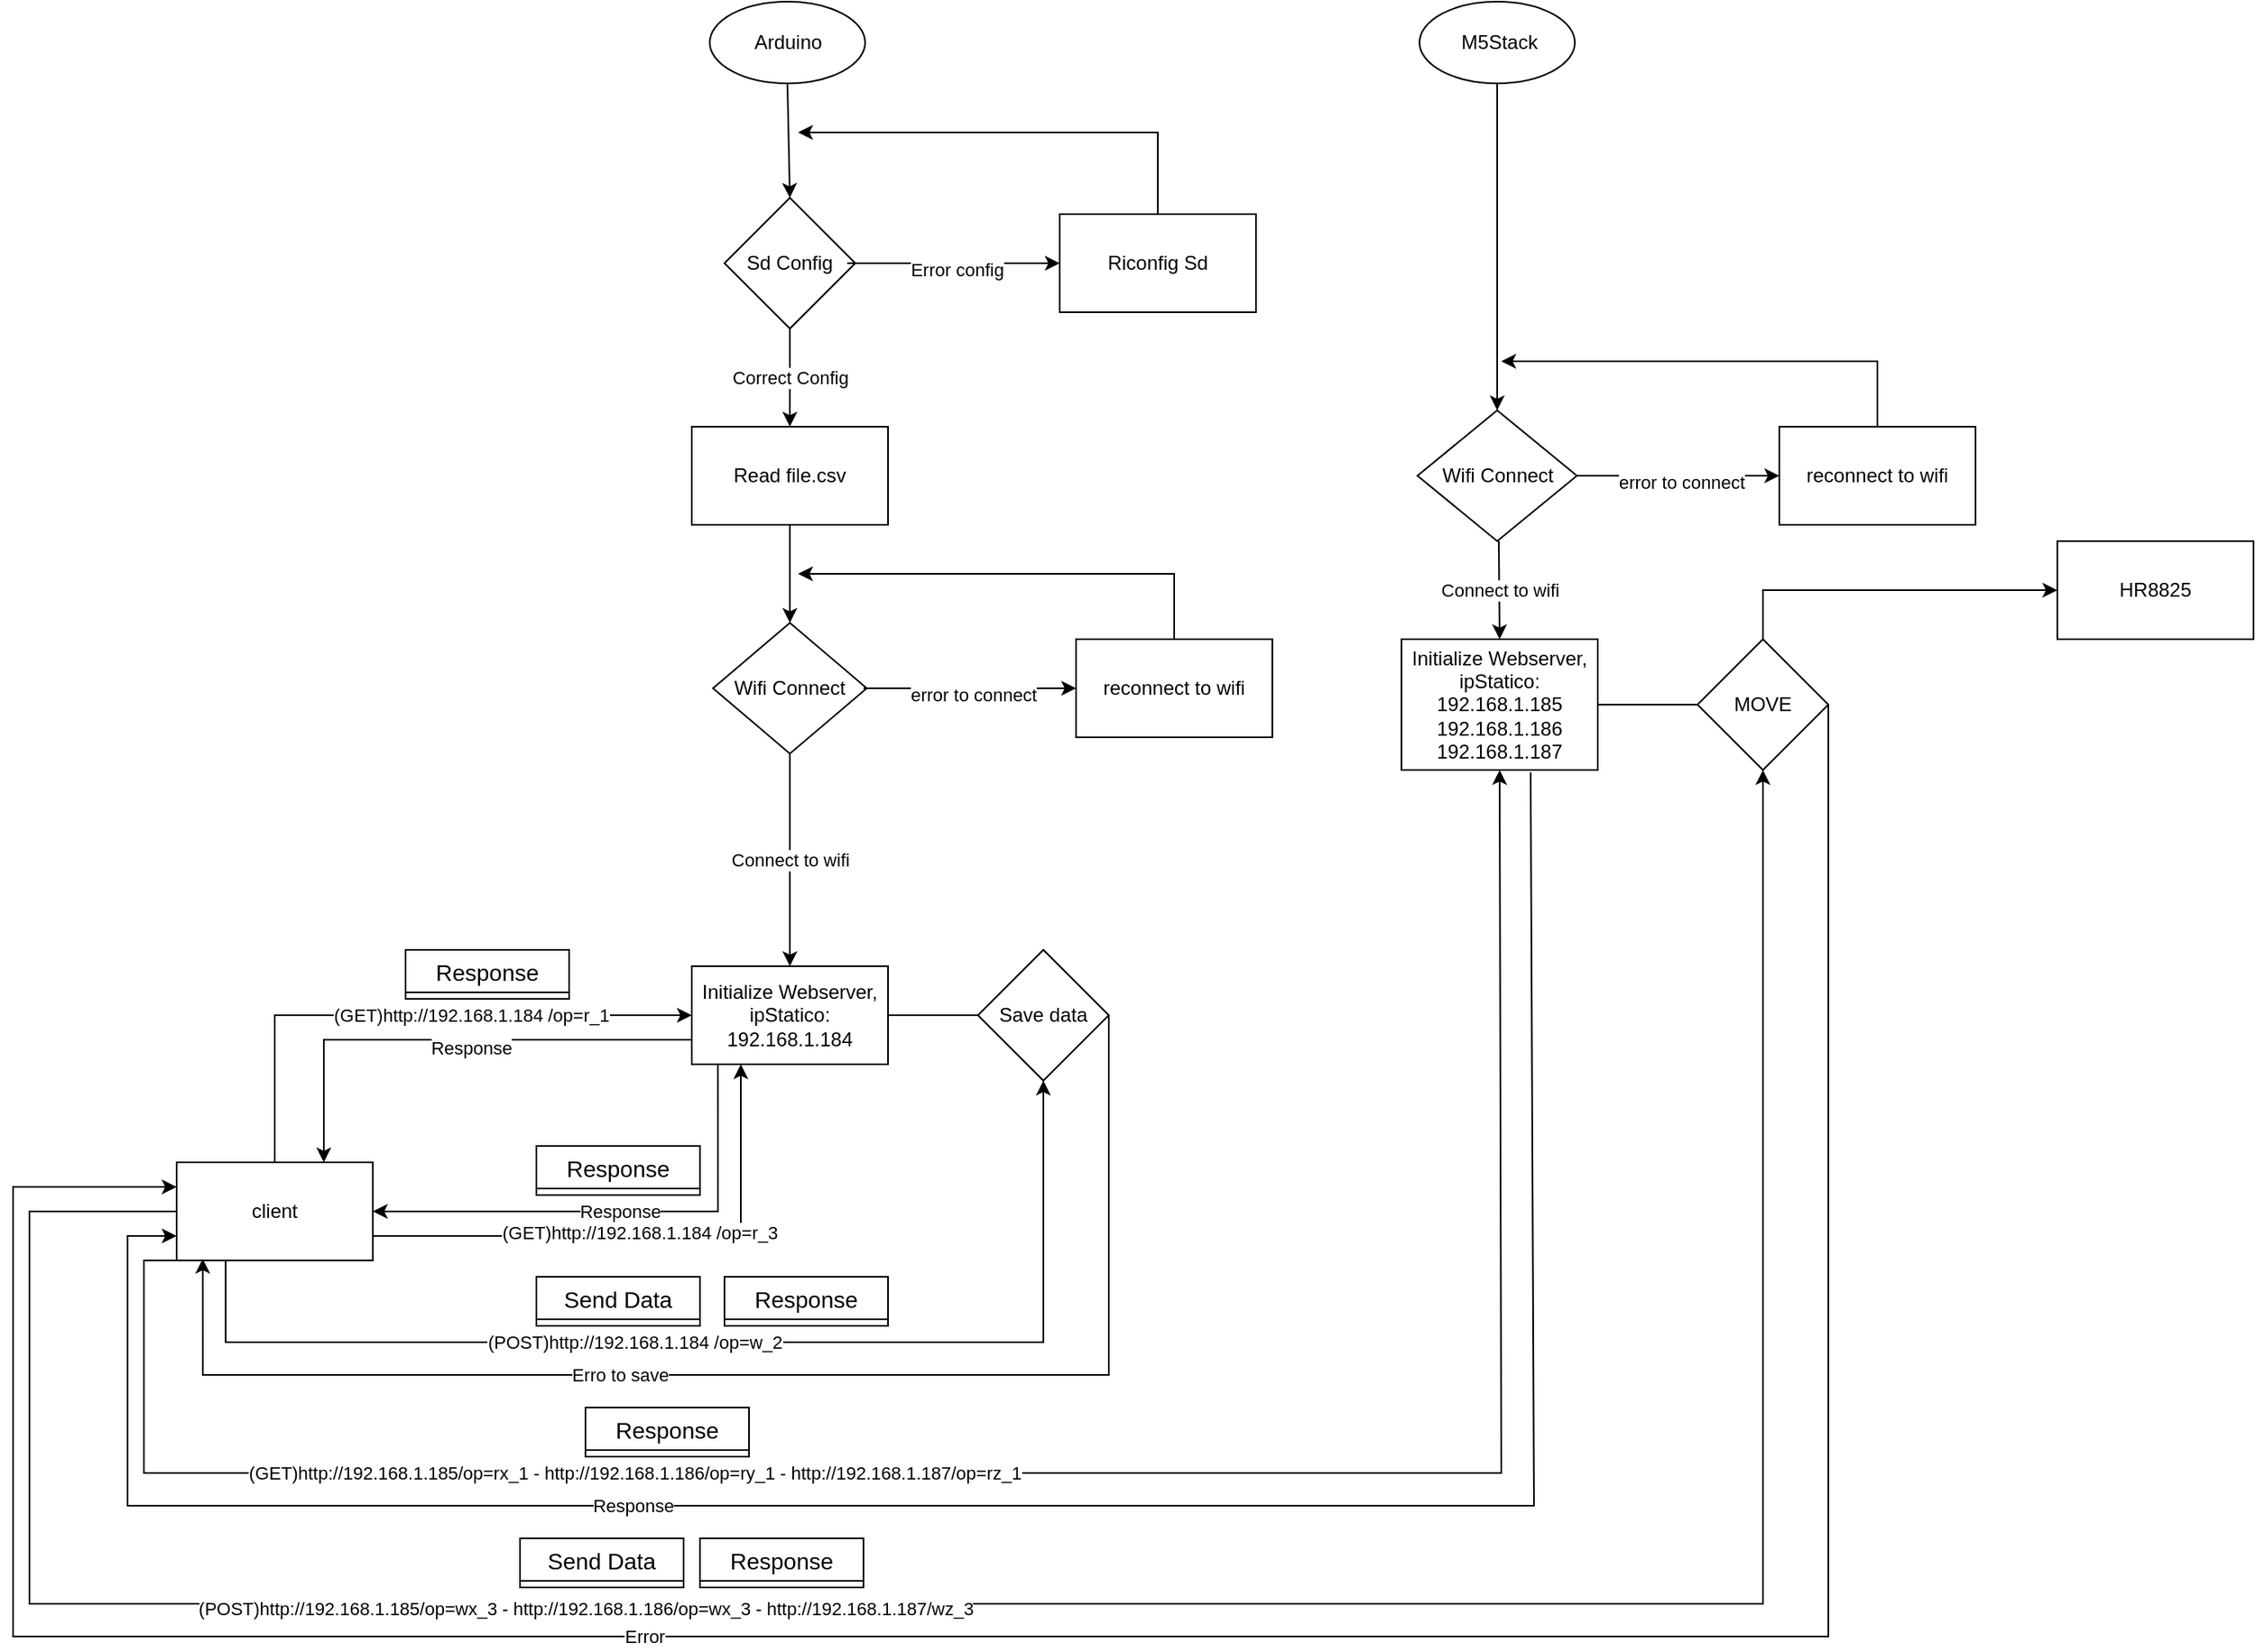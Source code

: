 <mxfile version="25.0.3">
  <diagram name="Pagina-1" id="cgrspCmfLuj16MAzu_SN">
    <mxGraphModel dx="3033" dy="1148" grid="1" gridSize="10" guides="1" tooltips="1" connect="1" arrows="1" fold="1" page="1" pageScale="1" pageWidth="827" pageHeight="1169" math="0" shadow="0">
      <root>
        <mxCell id="0" />
        <mxCell id="1" parent="0" />
        <mxCell id="Q1GvDtCiNrD-_h7iwrCt-5" value="" style="ellipse;whiteSpace=wrap;html=1;" vertex="1" parent="1">
          <mxGeometry x="366" y="100" width="95" height="50" as="geometry" />
        </mxCell>
        <mxCell id="Q1GvDtCiNrD-_h7iwrCt-6" value="Arduino" style="text;html=1;align=center;verticalAlign=middle;whiteSpace=wrap;rounded=0;" vertex="1" parent="1">
          <mxGeometry x="384" y="110" width="60" height="30" as="geometry" />
        </mxCell>
        <mxCell id="Q1GvDtCiNrD-_h7iwrCt-7" value="Sd Config" style="rhombus;whiteSpace=wrap;html=1;" vertex="1" parent="1">
          <mxGeometry x="375" y="220" width="80" height="80" as="geometry" />
        </mxCell>
        <mxCell id="Q1GvDtCiNrD-_h7iwrCt-8" value="" style="endArrow=classic;html=1;rounded=0;entryX=0.5;entryY=0;entryDx=0;entryDy=0;exitX=0.5;exitY=1;exitDx=0;exitDy=0;" edge="1" parent="1" source="Q1GvDtCiNrD-_h7iwrCt-5" target="Q1GvDtCiNrD-_h7iwrCt-7">
          <mxGeometry width="50" height="50" relative="1" as="geometry">
            <mxPoint x="300" y="290" as="sourcePoint" />
            <mxPoint x="350" y="240" as="targetPoint" />
          </mxGeometry>
        </mxCell>
        <mxCell id="Q1GvDtCiNrD-_h7iwrCt-9" value="" style="endArrow=classic;html=1;rounded=0;entryX=0.5;entryY=0;entryDx=0;entryDy=0;exitX=0.5;exitY=1;exitDx=0;exitDy=0;" edge="1" parent="1" source="Q1GvDtCiNrD-_h7iwrCt-7" target="Q1GvDtCiNrD-_h7iwrCt-11">
          <mxGeometry relative="1" as="geometry">
            <mxPoint x="280" y="270" as="sourcePoint" />
            <mxPoint x="380" y="270" as="targetPoint" />
          </mxGeometry>
        </mxCell>
        <mxCell id="Q1GvDtCiNrD-_h7iwrCt-10" value="Correct Config" style="edgeLabel;resizable=0;html=1;;align=center;verticalAlign=middle;" connectable="0" vertex="1" parent="Q1GvDtCiNrD-_h7iwrCt-9">
          <mxGeometry relative="1" as="geometry" />
        </mxCell>
        <mxCell id="Q1GvDtCiNrD-_h7iwrCt-11" value="Read file.csv " style="rounded=0;whiteSpace=wrap;html=1;" vertex="1" parent="1">
          <mxGeometry x="355" y="360" width="120" height="60" as="geometry" />
        </mxCell>
        <mxCell id="Q1GvDtCiNrD-_h7iwrCt-13" value="Riconfig Sd" style="rounded=0;whiteSpace=wrap;html=1;" vertex="1" parent="1">
          <mxGeometry x="580" y="230" width="120" height="60" as="geometry" />
        </mxCell>
        <mxCell id="Q1GvDtCiNrD-_h7iwrCt-19" value="" style="endArrow=classic;html=1;rounded=0;entryX=0;entryY=0.5;entryDx=0;entryDy=0;exitX=0.938;exitY=0.5;exitDx=0;exitDy=0;exitPerimeter=0;" edge="1" parent="1" source="Q1GvDtCiNrD-_h7iwrCt-7" target="Q1GvDtCiNrD-_h7iwrCt-13">
          <mxGeometry relative="1" as="geometry">
            <mxPoint x="460" y="260" as="sourcePoint" />
            <mxPoint x="560" y="260" as="targetPoint" />
          </mxGeometry>
        </mxCell>
        <mxCell id="Q1GvDtCiNrD-_h7iwrCt-22" value="Error config" style="edgeLabel;html=1;align=center;verticalAlign=middle;resizable=0;points=[];" vertex="1" connectable="0" parent="Q1GvDtCiNrD-_h7iwrCt-19">
          <mxGeometry x="0.03" y="-4" relative="1" as="geometry">
            <mxPoint as="offset" />
          </mxGeometry>
        </mxCell>
        <mxCell id="Q1GvDtCiNrD-_h7iwrCt-23" value="" style="endArrow=classic;html=1;rounded=0;exitX=0.5;exitY=0;exitDx=0;exitDy=0;" edge="1" parent="1" source="Q1GvDtCiNrD-_h7iwrCt-13">
          <mxGeometry width="50" height="50" relative="1" as="geometry">
            <mxPoint x="610" y="210" as="sourcePoint" />
            <mxPoint x="420" y="180" as="targetPoint" />
            <Array as="points">
              <mxPoint x="640" y="180" />
            </Array>
          </mxGeometry>
        </mxCell>
        <mxCell id="Q1GvDtCiNrD-_h7iwrCt-32" value="Wifi Connect" style="rhombus;whiteSpace=wrap;html=1;" vertex="1" parent="1">
          <mxGeometry x="368" y="480" width="94" height="80" as="geometry" />
        </mxCell>
        <mxCell id="Q1GvDtCiNrD-_h7iwrCt-33" value="" style="endArrow=classic;html=1;rounded=0;entryX=0.5;entryY=0;entryDx=0;entryDy=0;exitX=0.5;exitY=1;exitDx=0;exitDy=0;" edge="1" parent="1" source="Q1GvDtCiNrD-_h7iwrCt-32" target="Q1GvDtCiNrD-_h7iwrCt-35">
          <mxGeometry relative="1" as="geometry">
            <mxPoint x="300" y="290" as="sourcePoint" />
            <mxPoint x="400" y="290" as="targetPoint" />
          </mxGeometry>
        </mxCell>
        <mxCell id="Q1GvDtCiNrD-_h7iwrCt-34" value="Connect to wifi" style="edgeLabel;resizable=0;html=1;;align=center;verticalAlign=middle;" connectable="0" vertex="1" parent="Q1GvDtCiNrD-_h7iwrCt-33">
          <mxGeometry relative="1" as="geometry" />
        </mxCell>
        <mxCell id="Q1GvDtCiNrD-_h7iwrCt-35" value="&lt;div&gt;Initialize Webserver,&lt;/div&gt;&lt;div&gt;ipStatico:&lt;/div&gt;&lt;div&gt;192.168.1.184&lt;br&gt;&lt;/div&gt;" style="rounded=0;whiteSpace=wrap;html=1;" vertex="1" parent="1">
          <mxGeometry x="355" y="690" width="120" height="60" as="geometry" />
        </mxCell>
        <mxCell id="Q1GvDtCiNrD-_h7iwrCt-36" value="reconnect to wifi" style="rounded=0;whiteSpace=wrap;html=1;" vertex="1" parent="1">
          <mxGeometry x="590" y="490" width="120" height="60" as="geometry" />
        </mxCell>
        <mxCell id="Q1GvDtCiNrD-_h7iwrCt-37" value="" style="endArrow=classic;html=1;rounded=0;entryX=0;entryY=0.5;entryDx=0;entryDy=0;" edge="1" parent="1" target="Q1GvDtCiNrD-_h7iwrCt-36">
          <mxGeometry relative="1" as="geometry">
            <mxPoint x="460" y="520" as="sourcePoint" />
            <mxPoint x="580" y="280" as="targetPoint" />
          </mxGeometry>
        </mxCell>
        <mxCell id="Q1GvDtCiNrD-_h7iwrCt-38" value="error to connect" style="edgeLabel;html=1;align=center;verticalAlign=middle;resizable=0;points=[];" vertex="1" connectable="0" parent="Q1GvDtCiNrD-_h7iwrCt-37">
          <mxGeometry x="0.03" y="-4" relative="1" as="geometry">
            <mxPoint as="offset" />
          </mxGeometry>
        </mxCell>
        <mxCell id="Q1GvDtCiNrD-_h7iwrCt-39" value="" style="endArrow=classic;html=1;rounded=0;exitX=0.5;exitY=0;exitDx=0;exitDy=0;" edge="1" parent="1" source="Q1GvDtCiNrD-_h7iwrCt-36">
          <mxGeometry width="50" height="50" relative="1" as="geometry">
            <mxPoint x="630" y="230" as="sourcePoint" />
            <mxPoint x="420" y="450" as="targetPoint" />
            <Array as="points">
              <mxPoint x="650" y="450" />
            </Array>
          </mxGeometry>
        </mxCell>
        <mxCell id="Q1GvDtCiNrD-_h7iwrCt-41" value="" style="endArrow=classic;html=1;rounded=0;entryX=0.5;entryY=0;entryDx=0;entryDy=0;exitX=0.5;exitY=1;exitDx=0;exitDy=0;" edge="1" parent="1" source="Q1GvDtCiNrD-_h7iwrCt-11" target="Q1GvDtCiNrD-_h7iwrCt-32">
          <mxGeometry width="50" height="50" relative="1" as="geometry">
            <mxPoint x="360" y="480" as="sourcePoint" />
            <mxPoint x="410" y="430" as="targetPoint" />
          </mxGeometry>
        </mxCell>
        <mxCell id="Q1GvDtCiNrD-_h7iwrCt-48" value="client" style="rounded=0;whiteSpace=wrap;html=1;" vertex="1" parent="1">
          <mxGeometry x="40" y="810" width="120" height="60" as="geometry" />
        </mxCell>
        <mxCell id="Q1GvDtCiNrD-_h7iwrCt-49" value="" style="endArrow=classic;html=1;rounded=0;entryX=0;entryY=0.5;entryDx=0;entryDy=0;exitX=0.5;exitY=0;exitDx=0;exitDy=0;" edge="1" parent="1" source="Q1GvDtCiNrD-_h7iwrCt-48" target="Q1GvDtCiNrD-_h7iwrCt-35">
          <mxGeometry relative="1" as="geometry">
            <mxPoint x="190" y="780" as="sourcePoint" />
            <mxPoint x="290" y="780" as="targetPoint" />
            <Array as="points">
              <mxPoint x="100" y="720" />
            </Array>
          </mxGeometry>
        </mxCell>
        <mxCell id="Q1GvDtCiNrD-_h7iwrCt-50" value="(GET)http://192.168.1.184 /op=r_1" style="edgeLabel;resizable=0;html=1;;align=center;verticalAlign=middle;" connectable="0" vertex="1" parent="Q1GvDtCiNrD-_h7iwrCt-49">
          <mxGeometry relative="1" as="geometry">
            <mxPoint x="37" as="offset" />
          </mxGeometry>
        </mxCell>
        <mxCell id="Q1GvDtCiNrD-_h7iwrCt-51" value="&lt;div&gt;&lt;br&gt;&lt;/div&gt;&lt;div&gt;&lt;br&gt;&lt;/div&gt;" style="edgeLabel;html=1;align=center;verticalAlign=middle;resizable=0;points=[];" vertex="1" connectable="0" parent="Q1GvDtCiNrD-_h7iwrCt-49">
          <mxGeometry x="0.009" y="-4" relative="1" as="geometry">
            <mxPoint as="offset" />
          </mxGeometry>
        </mxCell>
        <mxCell id="Q1GvDtCiNrD-_h7iwrCt-52" value="" style="endArrow=classic;html=1;rounded=0;exitX=0;exitY=0.75;exitDx=0;exitDy=0;entryX=0.75;entryY=0;entryDx=0;entryDy=0;" edge="1" parent="1" source="Q1GvDtCiNrD-_h7iwrCt-35" target="Q1GvDtCiNrD-_h7iwrCt-48">
          <mxGeometry relative="1" as="geometry">
            <mxPoint x="420" y="840" as="sourcePoint" />
            <mxPoint x="520" y="840" as="targetPoint" />
            <Array as="points">
              <mxPoint x="130" y="735" />
            </Array>
          </mxGeometry>
        </mxCell>
        <mxCell id="Q1GvDtCiNrD-_h7iwrCt-53" value="Response" style="edgeLabel;resizable=0;html=1;;align=center;verticalAlign=middle;" connectable="0" vertex="1" parent="Q1GvDtCiNrD-_h7iwrCt-52">
          <mxGeometry relative="1" as="geometry">
            <mxPoint x="15" y="5" as="offset" />
          </mxGeometry>
        </mxCell>
        <mxCell id="Q1GvDtCiNrD-_h7iwrCt-72" value="Response" style="swimlane;fontStyle=0;childLayout=stackLayout;horizontal=1;startSize=26;horizontalStack=0;resizeParent=1;resizeParentMax=0;resizeLast=0;collapsible=1;marginBottom=0;align=center;fontSize=14;" vertex="1" collapsed="1" parent="1">
          <mxGeometry x="180" y="680" width="100" height="30" as="geometry">
            <mxRectangle x="50" y="780" width="160" height="236" as="alternateBounds" />
          </mxGeometry>
        </mxCell>
        <mxCell id="Q1GvDtCiNrD-_h7iwrCt-83" value="status(bool)" style="text;strokeColor=none;fillColor=none;spacingLeft=4;spacingRight=4;overflow=hidden;rotatable=0;points=[[0,0.5],[1,0.5]];portConstraint=eastwest;fontSize=12;whiteSpace=wrap;html=1;" vertex="1" parent="Q1GvDtCiNrD-_h7iwrCt-72">
          <mxGeometry y="26" width="160" height="30" as="geometry" />
        </mxCell>
        <mxCell id="Q1GvDtCiNrD-_h7iwrCt-73" value="xdelay (float)" style="text;strokeColor=none;fillColor=none;spacingLeft=4;spacingRight=4;overflow=hidden;rotatable=0;points=[[0,0.5],[1,0.5]];portConstraint=eastwest;fontSize=12;whiteSpace=wrap;html=1;" vertex="1" parent="Q1GvDtCiNrD-_h7iwrCt-72">
          <mxGeometry y="56" width="160" height="30" as="geometry" />
        </mxCell>
        <mxCell id="Q1GvDtCiNrD-_h7iwrCt-74" value="&lt;div&gt;ydelay (float)&lt;/div&gt;&lt;div&gt;&lt;br&gt;&lt;/div&gt;" style="text;strokeColor=none;fillColor=none;spacingLeft=4;spacingRight=4;overflow=hidden;rotatable=0;points=[[0,0.5],[1,0.5]];portConstraint=eastwest;fontSize=12;whiteSpace=wrap;html=1;" vertex="1" parent="Q1GvDtCiNrD-_h7iwrCt-72">
          <mxGeometry y="86" width="160" height="30" as="geometry" />
        </mxCell>
        <mxCell id="Q1GvDtCiNrD-_h7iwrCt-75" value="zdelay (float)" style="text;strokeColor=none;fillColor=none;spacingLeft=4;spacingRight=4;overflow=hidden;rotatable=0;points=[[0,0.5],[1,0.5]];portConstraint=eastwest;fontSize=12;whiteSpace=wrap;html=1;" vertex="1" parent="Q1GvDtCiNrD-_h7iwrCt-72">
          <mxGeometry y="116" width="160" height="30" as="geometry" />
        </mxCell>
        <mxCell id="Q1GvDtCiNrD-_h7iwrCt-80" value="xacc (int)" style="text;strokeColor=none;fillColor=none;spacingLeft=4;spacingRight=4;overflow=hidden;rotatable=0;points=[[0,0.5],[1,0.5]];portConstraint=eastwest;fontSize=12;whiteSpace=wrap;html=1;" vertex="1" parent="Q1GvDtCiNrD-_h7iwrCt-72">
          <mxGeometry y="146" width="160" height="30" as="geometry" />
        </mxCell>
        <mxCell id="Q1GvDtCiNrD-_h7iwrCt-82" value="yacc (int)" style="text;strokeColor=none;fillColor=none;spacingLeft=4;spacingRight=4;overflow=hidden;rotatable=0;points=[[0,0.5],[1,0.5]];portConstraint=eastwest;fontSize=12;whiteSpace=wrap;html=1;" vertex="1" parent="Q1GvDtCiNrD-_h7iwrCt-72">
          <mxGeometry y="176" width="160" height="30" as="geometry" />
        </mxCell>
        <mxCell id="Q1GvDtCiNrD-_h7iwrCt-81" value="zacc (int)" style="text;strokeColor=none;fillColor=none;spacingLeft=4;spacingRight=4;overflow=hidden;rotatable=0;points=[[0,0.5],[1,0.5]];portConstraint=eastwest;fontSize=12;whiteSpace=wrap;html=1;" vertex="1" parent="Q1GvDtCiNrD-_h7iwrCt-72">
          <mxGeometry y="206" width="160" height="30" as="geometry" />
        </mxCell>
        <mxCell id="Q1GvDtCiNrD-_h7iwrCt-85" value="" style="endArrow=classic;html=1;rounded=0;entryX=0.25;entryY=1;entryDx=0;entryDy=0;exitX=1;exitY=0.75;exitDx=0;exitDy=0;" edge="1" parent="1" source="Q1GvDtCiNrD-_h7iwrCt-48" target="Q1GvDtCiNrD-_h7iwrCt-35">
          <mxGeometry relative="1" as="geometry">
            <mxPoint x="189" y="880" as="sourcePoint" />
            <mxPoint x="384" y="790" as="targetPoint" />
            <Array as="points">
              <mxPoint x="270" y="855" />
              <mxPoint x="385" y="850" />
            </Array>
          </mxGeometry>
        </mxCell>
        <mxCell id="Q1GvDtCiNrD-_h7iwrCt-86" value="(GET)http://192.168.1.184 /op=r_3" style="edgeLabel;resizable=0;html=1;;align=center;verticalAlign=middle;" connectable="0" vertex="1" parent="Q1GvDtCiNrD-_h7iwrCt-85">
          <mxGeometry relative="1" as="geometry" />
        </mxCell>
        <mxCell id="Q1GvDtCiNrD-_h7iwrCt-87" value="&lt;div&gt;&lt;br&gt;&lt;/div&gt;&lt;div&gt;&lt;br&gt;&lt;/div&gt;" style="edgeLabel;html=1;align=center;verticalAlign=middle;resizable=0;points=[];" vertex="1" connectable="0" parent="Q1GvDtCiNrD-_h7iwrCt-85">
          <mxGeometry x="0.009" y="-4" relative="1" as="geometry">
            <mxPoint as="offset" />
          </mxGeometry>
        </mxCell>
        <mxCell id="Q1GvDtCiNrD-_h7iwrCt-88" value="" style="endArrow=classic;html=1;rounded=0;exitX=0.133;exitY=1;exitDx=0;exitDy=0;entryX=1;entryY=0.5;entryDx=0;entryDy=0;exitPerimeter=0;" edge="1" parent="1" source="Q1GvDtCiNrD-_h7iwrCt-35" target="Q1GvDtCiNrD-_h7iwrCt-48">
          <mxGeometry relative="1" as="geometry">
            <mxPoint x="475" y="840" as="sourcePoint" />
            <mxPoint x="280" y="930" as="targetPoint" />
            <Array as="points">
              <mxPoint x="371" y="840" />
            </Array>
          </mxGeometry>
        </mxCell>
        <mxCell id="Q1GvDtCiNrD-_h7iwrCt-89" value="Response" style="edgeLabel;resizable=0;html=1;;align=center;verticalAlign=middle;" connectable="0" vertex="1" parent="Q1GvDtCiNrD-_h7iwrCt-88">
          <mxGeometry relative="1" as="geometry" />
        </mxCell>
        <mxCell id="Q1GvDtCiNrD-_h7iwrCt-90" value="Response" style="swimlane;fontStyle=0;childLayout=stackLayout;horizontal=1;startSize=26;horizontalStack=0;resizeParent=1;resizeParentMax=0;resizeLast=0;collapsible=1;marginBottom=0;align=center;fontSize=14;" vertex="1" collapsed="1" parent="1">
          <mxGeometry x="260" y="800" width="100" height="30" as="geometry">
            <mxRectangle x="275" y="880" width="160" height="206" as="alternateBounds" />
          </mxGeometry>
        </mxCell>
        <mxCell id="Q1GvDtCiNrD-_h7iwrCt-91" value="x (int)" style="text;strokeColor=none;fillColor=none;spacingLeft=4;spacingRight=4;overflow=hidden;rotatable=0;points=[[0,0.5],[1,0.5]];portConstraint=eastwest;fontSize=12;whiteSpace=wrap;html=1;" vertex="1" parent="Q1GvDtCiNrD-_h7iwrCt-90">
          <mxGeometry y="26" width="160" height="30" as="geometry" />
        </mxCell>
        <mxCell id="Q1GvDtCiNrD-_h7iwrCt-92" value="y (int)" style="text;strokeColor=none;fillColor=none;spacingLeft=4;spacingRight=4;overflow=hidden;rotatable=0;points=[[0,0.5],[1,0.5]];portConstraint=eastwest;fontSize=12;whiteSpace=wrap;html=1;" vertex="1" parent="Q1GvDtCiNrD-_h7iwrCt-90">
          <mxGeometry y="56" width="160" height="30" as="geometry" />
        </mxCell>
        <mxCell id="Q1GvDtCiNrD-_h7iwrCt-100" value="z (int)" style="text;strokeColor=none;fillColor=none;spacingLeft=4;spacingRight=4;overflow=hidden;rotatable=0;points=[[0,0.5],[1,0.5]];portConstraint=eastwest;fontSize=12;whiteSpace=wrap;html=1;" vertex="1" parent="Q1GvDtCiNrD-_h7iwrCt-90">
          <mxGeometry y="86" width="160" height="30" as="geometry" />
        </mxCell>
        <mxCell id="Q1GvDtCiNrD-_h7iwrCt-99" value="name (string)" style="text;strokeColor=none;fillColor=none;spacingLeft=4;spacingRight=4;overflow=hidden;rotatable=0;points=[[0,0.5],[1,0.5]];portConstraint=eastwest;fontSize=12;whiteSpace=wrap;html=1;" vertex="1" parent="Q1GvDtCiNrD-_h7iwrCt-90">
          <mxGeometry y="116" width="160" height="30" as="geometry" />
        </mxCell>
        <mxCell id="Q1GvDtCiNrD-_h7iwrCt-101" value="count (int)" style="text;strokeColor=none;fillColor=none;spacingLeft=4;spacingRight=4;overflow=hidden;rotatable=0;points=[[0,0.5],[1,0.5]];portConstraint=eastwest;fontSize=12;whiteSpace=wrap;html=1;" vertex="1" parent="Q1GvDtCiNrD-_h7iwrCt-90">
          <mxGeometry y="146" width="160" height="30" as="geometry" />
        </mxCell>
        <mxCell id="Q1GvDtCiNrD-_h7iwrCt-98" value="code (string)" style="text;strokeColor=none;fillColor=none;spacingLeft=4;spacingRight=4;overflow=hidden;rotatable=0;points=[[0,0.5],[1,0.5]];portConstraint=eastwest;fontSize=12;whiteSpace=wrap;html=1;" vertex="1" parent="Q1GvDtCiNrD-_h7iwrCt-90">
          <mxGeometry y="176" width="160" height="30" as="geometry" />
        </mxCell>
        <mxCell id="Q1GvDtCiNrD-_h7iwrCt-102" value="" style="endArrow=classic;html=1;rounded=0;exitX=0.25;exitY=1;exitDx=0;exitDy=0;entryX=0.5;entryY=1;entryDx=0;entryDy=0;" edge="1" parent="1" source="Q1GvDtCiNrD-_h7iwrCt-48" target="Q1GvDtCiNrD-_h7iwrCt-122">
          <mxGeometry relative="1" as="geometry">
            <mxPoint x="10" y="685" as="sourcePoint" />
            <mxPoint x="600" y="800" as="targetPoint" />
            <Array as="points">
              <mxPoint x="70" y="920" />
              <mxPoint x="260" y="920" />
              <mxPoint x="570" y="920" />
            </Array>
          </mxGeometry>
        </mxCell>
        <mxCell id="Q1GvDtCiNrD-_h7iwrCt-103" value="(POST)http://192.168.1.184 /op=w_2" style="edgeLabel;resizable=0;html=1;;align=center;verticalAlign=middle;" connectable="0" vertex="1" parent="Q1GvDtCiNrD-_h7iwrCt-102">
          <mxGeometry relative="1" as="geometry">
            <mxPoint x="-55" as="offset" />
          </mxGeometry>
        </mxCell>
        <mxCell id="Q1GvDtCiNrD-_h7iwrCt-104" value="&lt;div&gt;&lt;br&gt;&lt;/div&gt;&lt;div&gt;&lt;br&gt;&lt;/div&gt;" style="edgeLabel;html=1;align=center;verticalAlign=middle;resizable=0;points=[];" vertex="1" connectable="0" parent="Q1GvDtCiNrD-_h7iwrCt-102">
          <mxGeometry x="0.009" y="-4" relative="1" as="geometry">
            <mxPoint as="offset" />
          </mxGeometry>
        </mxCell>
        <mxCell id="Q1GvDtCiNrD-_h7iwrCt-112" value="Send Data" style="swimlane;fontStyle=0;childLayout=stackLayout;horizontal=1;startSize=26;horizontalStack=0;resizeParent=1;resizeParentMax=0;resizeLast=0;collapsible=1;marginBottom=0;align=center;fontSize=14;" vertex="1" collapsed="1" parent="1">
          <mxGeometry x="260" y="880" width="100" height="30" as="geometry">
            <mxRectangle x="236" y="950" width="160" height="206" as="alternateBounds" />
          </mxGeometry>
        </mxCell>
        <mxCell id="Q1GvDtCiNrD-_h7iwrCt-114" value="xdelay (float)" style="text;strokeColor=none;fillColor=none;spacingLeft=4;spacingRight=4;overflow=hidden;rotatable=0;points=[[0,0.5],[1,0.5]];portConstraint=eastwest;fontSize=12;whiteSpace=wrap;html=1;" vertex="1" parent="Q1GvDtCiNrD-_h7iwrCt-112">
          <mxGeometry y="26" width="160" height="30" as="geometry" />
        </mxCell>
        <mxCell id="Q1GvDtCiNrD-_h7iwrCt-115" value="&lt;div&gt;ydelay (float)&lt;/div&gt;&lt;div&gt;&lt;br&gt;&lt;/div&gt;" style="text;strokeColor=none;fillColor=none;spacingLeft=4;spacingRight=4;overflow=hidden;rotatable=0;points=[[0,0.5],[1,0.5]];portConstraint=eastwest;fontSize=12;whiteSpace=wrap;html=1;" vertex="1" parent="Q1GvDtCiNrD-_h7iwrCt-112">
          <mxGeometry y="56" width="160" height="30" as="geometry" />
        </mxCell>
        <mxCell id="Q1GvDtCiNrD-_h7iwrCt-116" value="zdelay (float)" style="text;strokeColor=none;fillColor=none;spacingLeft=4;spacingRight=4;overflow=hidden;rotatable=0;points=[[0,0.5],[1,0.5]];portConstraint=eastwest;fontSize=12;whiteSpace=wrap;html=1;" vertex="1" parent="Q1GvDtCiNrD-_h7iwrCt-112">
          <mxGeometry y="86" width="160" height="30" as="geometry" />
        </mxCell>
        <mxCell id="Q1GvDtCiNrD-_h7iwrCt-117" value="xacc (int)" style="text;strokeColor=none;fillColor=none;spacingLeft=4;spacingRight=4;overflow=hidden;rotatable=0;points=[[0,0.5],[1,0.5]];portConstraint=eastwest;fontSize=12;whiteSpace=wrap;html=1;" vertex="1" parent="Q1GvDtCiNrD-_h7iwrCt-112">
          <mxGeometry y="116" width="160" height="30" as="geometry" />
        </mxCell>
        <mxCell id="Q1GvDtCiNrD-_h7iwrCt-118" value="yacc (int)" style="text;strokeColor=none;fillColor=none;spacingLeft=4;spacingRight=4;overflow=hidden;rotatable=0;points=[[0,0.5],[1,0.5]];portConstraint=eastwest;fontSize=12;whiteSpace=wrap;html=1;" vertex="1" parent="Q1GvDtCiNrD-_h7iwrCt-112">
          <mxGeometry y="146" width="160" height="30" as="geometry" />
        </mxCell>
        <mxCell id="Q1GvDtCiNrD-_h7iwrCt-119" value="zacc (int)" style="text;strokeColor=none;fillColor=none;spacingLeft=4;spacingRight=4;overflow=hidden;rotatable=0;points=[[0,0.5],[1,0.5]];portConstraint=eastwest;fontSize=12;whiteSpace=wrap;html=1;" vertex="1" parent="Q1GvDtCiNrD-_h7iwrCt-112">
          <mxGeometry y="176" width="160" height="30" as="geometry" />
        </mxCell>
        <mxCell id="Q1GvDtCiNrD-_h7iwrCt-121" value="" style="endArrow=none;html=1;rounded=0;entryX=0;entryY=0.5;entryDx=0;entryDy=0;exitX=1;exitY=0.5;exitDx=0;exitDy=0;" edge="1" parent="1" source="Q1GvDtCiNrD-_h7iwrCt-35">
          <mxGeometry width="50" height="50" relative="1" as="geometry">
            <mxPoint x="450" y="1010" as="sourcePoint" />
            <mxPoint x="530" y="720" as="targetPoint" />
          </mxGeometry>
        </mxCell>
        <mxCell id="Q1GvDtCiNrD-_h7iwrCt-122" value="Save data" style="rhombus;whiteSpace=wrap;html=1;" vertex="1" parent="1">
          <mxGeometry x="530" y="680" width="80" height="80" as="geometry" />
        </mxCell>
        <mxCell id="Q1GvDtCiNrD-_h7iwrCt-124" value="" style="endArrow=classic;html=1;rounded=0;exitX=1;exitY=0.5;exitDx=0;exitDy=0;entryX=0.133;entryY=0.983;entryDx=0;entryDy=0;entryPerimeter=0;" edge="1" parent="1" source="Q1GvDtCiNrD-_h7iwrCt-122" target="Q1GvDtCiNrD-_h7iwrCt-48">
          <mxGeometry relative="1" as="geometry">
            <mxPoint x="580" y="680" as="sourcePoint" />
            <mxPoint x="680" y="720" as="targetPoint" />
            <Array as="points">
              <mxPoint x="610" y="940" />
              <mxPoint x="56" y="940" />
            </Array>
          </mxGeometry>
        </mxCell>
        <mxCell id="Q1GvDtCiNrD-_h7iwrCt-125" value="Erro to save" style="edgeLabel;resizable=0;html=1;;align=center;verticalAlign=middle;" connectable="0" vertex="1" parent="Q1GvDtCiNrD-_h7iwrCt-124">
          <mxGeometry relative="1" as="geometry">
            <mxPoint x="-97" as="offset" />
          </mxGeometry>
        </mxCell>
        <mxCell id="Q1GvDtCiNrD-_h7iwrCt-126" value="Response" style="swimlane;fontStyle=0;childLayout=stackLayout;horizontal=1;startSize=26;horizontalStack=0;resizeParent=1;resizeParentMax=0;resizeLast=0;collapsible=1;marginBottom=0;align=center;fontSize=14;" vertex="1" collapsed="1" parent="1">
          <mxGeometry x="375" y="880" width="100" height="30" as="geometry">
            <mxRectangle x="260" y="950" width="160" height="56" as="alternateBounds" />
          </mxGeometry>
        </mxCell>
        <mxCell id="Q1GvDtCiNrD-_h7iwrCt-127" value="fail" style="text;strokeColor=none;fillColor=none;spacingLeft=4;spacingRight=4;overflow=hidden;rotatable=0;points=[[0,0.5],[1,0.5]];portConstraint=eastwest;fontSize=12;whiteSpace=wrap;html=1;" vertex="1" parent="Q1GvDtCiNrD-_h7iwrCt-126">
          <mxGeometry y="26" width="160" height="30" as="geometry" />
        </mxCell>
        <mxCell id="Q1GvDtCiNrD-_h7iwrCt-143" value="Wifi Connect" style="rhombus;whiteSpace=wrap;html=1;" vertex="1" parent="1">
          <mxGeometry x="798.75" y="350" width="97.5" height="80" as="geometry" />
        </mxCell>
        <mxCell id="Q1GvDtCiNrD-_h7iwrCt-145" value="&lt;div&gt;Initialize Webserver,&lt;/div&gt;&lt;div&gt;ipStatico:&lt;/div&gt;&lt;div&gt;192.168.1.185&lt;/div&gt;&lt;div&gt;192.168.1.186&lt;/div&gt;&lt;div&gt;192.168.1.187&lt;br&gt;&lt;/div&gt;" style="rounded=0;whiteSpace=wrap;html=1;" vertex="1" parent="1">
          <mxGeometry x="789" y="490" width="120" height="80" as="geometry" />
        </mxCell>
        <mxCell id="Q1GvDtCiNrD-_h7iwrCt-146" value="reconnect to wifi" style="rounded=0;whiteSpace=wrap;html=1;" vertex="1" parent="1">
          <mxGeometry x="1020" y="360" width="120" height="60" as="geometry" />
        </mxCell>
        <mxCell id="Q1GvDtCiNrD-_h7iwrCt-147" value="" style="endArrow=classic;html=1;rounded=0;entryX=0;entryY=0.5;entryDx=0;entryDy=0;exitX=1;exitY=0.5;exitDx=0;exitDy=0;" edge="1" parent="1" source="Q1GvDtCiNrD-_h7iwrCt-143" target="Q1GvDtCiNrD-_h7iwrCt-146">
          <mxGeometry relative="1" as="geometry">
            <mxPoint x="890" y="390" as="sourcePoint" />
            <mxPoint x="1015" y="280" as="targetPoint" />
          </mxGeometry>
        </mxCell>
        <mxCell id="Q1GvDtCiNrD-_h7iwrCt-148" value="error to connect" style="edgeLabel;html=1;align=center;verticalAlign=middle;resizable=0;points=[];" vertex="1" connectable="0" parent="Q1GvDtCiNrD-_h7iwrCt-147">
          <mxGeometry x="0.03" y="-4" relative="1" as="geometry">
            <mxPoint as="offset" />
          </mxGeometry>
        </mxCell>
        <mxCell id="Q1GvDtCiNrD-_h7iwrCt-149" value="" style="endArrow=classic;html=1;rounded=0;exitX=0.5;exitY=0;exitDx=0;exitDy=0;" edge="1" parent="1" source="Q1GvDtCiNrD-_h7iwrCt-146">
          <mxGeometry width="50" height="50" relative="1" as="geometry">
            <mxPoint x="1065" y="230" as="sourcePoint" />
            <mxPoint x="850" y="320" as="targetPoint" />
            <Array as="points">
              <mxPoint x="1080" y="320" />
            </Array>
          </mxGeometry>
        </mxCell>
        <mxCell id="Q1GvDtCiNrD-_h7iwrCt-150" value="" style="endArrow=classic;html=1;rounded=0;entryX=0.5;entryY=0;entryDx=0;entryDy=0;exitX=0.5;exitY=1;exitDx=0;exitDy=0;" edge="1" parent="1" source="Q1GvDtCiNrD-_h7iwrCt-151" target="Q1GvDtCiNrD-_h7iwrCt-143">
          <mxGeometry width="50" height="50" relative="1" as="geometry">
            <mxPoint x="848" y="290" as="sourcePoint" />
            <mxPoint x="845" y="430" as="targetPoint" />
          </mxGeometry>
        </mxCell>
        <mxCell id="Q1GvDtCiNrD-_h7iwrCt-151" value="" style="ellipse;whiteSpace=wrap;html=1;" vertex="1" parent="1">
          <mxGeometry x="800" y="100" width="95" height="50" as="geometry" />
        </mxCell>
        <mxCell id="Q1GvDtCiNrD-_h7iwrCt-152" value="M5Stack" style="text;html=1;align=center;verticalAlign=middle;whiteSpace=wrap;rounded=0;" vertex="1" parent="1">
          <mxGeometry x="819" y="110" width="60" height="30" as="geometry" />
        </mxCell>
        <mxCell id="Q1GvDtCiNrD-_h7iwrCt-153" value="" style="endArrow=classic;html=1;rounded=0;exitX=0.5;exitY=1;exitDx=0;exitDy=0;entryX=0.5;entryY=0;entryDx=0;entryDy=0;" edge="1" parent="1" target="Q1GvDtCiNrD-_h7iwrCt-145">
          <mxGeometry relative="1" as="geometry">
            <mxPoint x="848.5" y="430" as="sourcePoint" />
            <mxPoint x="850" y="500" as="targetPoint" />
          </mxGeometry>
        </mxCell>
        <mxCell id="Q1GvDtCiNrD-_h7iwrCt-154" value="Connect to wifi" style="edgeLabel;resizable=0;html=1;;align=center;verticalAlign=middle;" connectable="0" vertex="1" parent="Q1GvDtCiNrD-_h7iwrCt-153">
          <mxGeometry relative="1" as="geometry" />
        </mxCell>
        <mxCell id="Q1GvDtCiNrD-_h7iwrCt-155" value="" style="endArrow=classic;html=1;rounded=0;entryX=0.5;entryY=1;entryDx=0;entryDy=0;exitX=0;exitY=1;exitDx=0;exitDy=0;" edge="1" parent="1" source="Q1GvDtCiNrD-_h7iwrCt-48" target="Q1GvDtCiNrD-_h7iwrCt-145">
          <mxGeometry relative="1" as="geometry">
            <mxPoint x="40" y="1000" as="sourcePoint" />
            <mxPoint x="945" y="710" as="targetPoint" />
            <Array as="points">
              <mxPoint x="20" y="870" />
              <mxPoint x="20" y="940" />
              <mxPoint x="20" y="1000" />
              <mxPoint x="850" y="1000" />
            </Array>
          </mxGeometry>
        </mxCell>
        <mxCell id="Q1GvDtCiNrD-_h7iwrCt-156" value="(GET)http://192.168.1.185/op=rx_1 - http://192.168.1.186/op=ry_1 - http://192.168.1.187/op=rz_1" style="edgeLabel;resizable=0;html=1;;align=center;verticalAlign=middle;" connectable="0" vertex="1" parent="Q1GvDtCiNrD-_h7iwrCt-155">
          <mxGeometry relative="1" as="geometry">
            <mxPoint x="-255" as="offset" />
          </mxGeometry>
        </mxCell>
        <mxCell id="Q1GvDtCiNrD-_h7iwrCt-157" value="&lt;div&gt;&lt;br&gt;&lt;/div&gt;&lt;div&gt;&lt;br&gt;&lt;/div&gt;" style="edgeLabel;html=1;align=center;verticalAlign=middle;resizable=0;points=[];" vertex="1" connectable="0" parent="Q1GvDtCiNrD-_h7iwrCt-155">
          <mxGeometry x="0.009" y="-4" relative="1" as="geometry">
            <mxPoint as="offset" />
          </mxGeometry>
        </mxCell>
        <mxCell id="Q1GvDtCiNrD-_h7iwrCt-159" value="" style="endArrow=classic;html=1;rounded=0;entryX=0;entryY=0.75;entryDx=0;entryDy=0;exitX=0.658;exitY=1.017;exitDx=0;exitDy=0;exitPerimeter=0;" edge="1" parent="1" source="Q1GvDtCiNrD-_h7iwrCt-145" target="Q1GvDtCiNrD-_h7iwrCt-48">
          <mxGeometry relative="1" as="geometry">
            <mxPoint x="870" y="560" as="sourcePoint" />
            <mxPoint x="660" y="640" as="targetPoint" />
            <Array as="points">
              <mxPoint x="870" y="1020" />
              <mxPoint x="10" y="1020" />
              <mxPoint x="10" y="855" />
            </Array>
          </mxGeometry>
        </mxCell>
        <mxCell id="Q1GvDtCiNrD-_h7iwrCt-160" value="Response" style="edgeLabel;resizable=0;html=1;;align=center;verticalAlign=middle;" connectable="0" vertex="1" parent="Q1GvDtCiNrD-_h7iwrCt-159">
          <mxGeometry relative="1" as="geometry">
            <mxPoint x="-248" as="offset" />
          </mxGeometry>
        </mxCell>
        <mxCell id="Q1GvDtCiNrD-_h7iwrCt-161" value="Response" style="swimlane;fontStyle=0;childLayout=stackLayout;horizontal=1;startSize=26;horizontalStack=0;resizeParent=1;resizeParentMax=0;resizeLast=0;collapsible=1;marginBottom=0;align=center;fontSize=14;" vertex="1" collapsed="1" parent="1">
          <mxGeometry x="290" y="960" width="100" height="30" as="geometry">
            <mxRectangle x="420" y="950" width="160" height="146" as="alternateBounds" />
          </mxGeometry>
        </mxCell>
        <mxCell id="Q1GvDtCiNrD-_h7iwrCt-163" value="xtime(float)" style="text;strokeColor=none;fillColor=none;spacingLeft=4;spacingRight=4;overflow=hidden;rotatable=0;points=[[0,0.5],[1,0.5]];portConstraint=eastwest;fontSize=12;whiteSpace=wrap;html=1;" vertex="1" parent="Q1GvDtCiNrD-_h7iwrCt-161">
          <mxGeometry y="26" width="160" height="30" as="geometry" />
        </mxCell>
        <mxCell id="Q1GvDtCiNrD-_h7iwrCt-164" value="&lt;div&gt;xstep(int)&lt;/div&gt;&lt;div&gt;&lt;br&gt;&lt;/div&gt;" style="text;strokeColor=none;fillColor=none;spacingLeft=4;spacingRight=4;overflow=hidden;rotatable=0;points=[[0,0.5],[1,0.5]];portConstraint=eastwest;fontSize=12;whiteSpace=wrap;html=1;" vertex="1" parent="Q1GvDtCiNrD-_h7iwrCt-161">
          <mxGeometry y="56" width="160" height="30" as="geometry" />
        </mxCell>
        <mxCell id="Q1GvDtCiNrD-_h7iwrCt-165" value="xcoordinate (int)" style="text;strokeColor=none;fillColor=none;spacingLeft=4;spacingRight=4;overflow=hidden;rotatable=0;points=[[0,0.5],[1,0.5]];portConstraint=eastwest;fontSize=12;whiteSpace=wrap;html=1;" vertex="1" parent="Q1GvDtCiNrD-_h7iwrCt-161">
          <mxGeometry y="86" width="160" height="30" as="geometry" />
        </mxCell>
        <mxCell id="Q1GvDtCiNrD-_h7iwrCt-166" value="xrun (bool)" style="text;strokeColor=none;fillColor=none;spacingLeft=4;spacingRight=4;overflow=hidden;rotatable=0;points=[[0,0.5],[1,0.5]];portConstraint=eastwest;fontSize=12;whiteSpace=wrap;html=1;" vertex="1" parent="Q1GvDtCiNrD-_h7iwrCt-161">
          <mxGeometry y="116" width="160" height="30" as="geometry" />
        </mxCell>
        <mxCell id="Q1GvDtCiNrD-_h7iwrCt-169" value="" style="endArrow=classic;html=1;rounded=0;exitX=0;exitY=0.5;exitDx=0;exitDy=0;entryX=0.5;entryY=1;entryDx=0;entryDy=0;" edge="1" parent="1" source="Q1GvDtCiNrD-_h7iwrCt-48" target="Q1GvDtCiNrD-_h7iwrCt-177">
          <mxGeometry width="50" height="50" relative="1" as="geometry">
            <mxPoint x="430" y="780" as="sourcePoint" />
            <mxPoint x="950" y="580" as="targetPoint" />
            <Array as="points">
              <mxPoint x="-50" y="840" />
              <mxPoint x="-50" y="1080" />
              <mxPoint x="1010" y="1080" />
            </Array>
          </mxGeometry>
        </mxCell>
        <mxCell id="Q1GvDtCiNrD-_h7iwrCt-170" value="(POST)http://192.168.1.185/op=wx_3 - http://192.168.1.186/op=wx_3 -&amp;nbsp;http://192.168.1.187/wz_3 " style="edgeLabel;html=1;align=center;verticalAlign=middle;resizable=0;points=[];" vertex="1" connectable="0" parent="Q1GvDtCiNrD-_h7iwrCt-169">
          <mxGeometry x="-0.261" y="-3" relative="1" as="geometry">
            <mxPoint x="-32" as="offset" />
          </mxGeometry>
        </mxCell>
        <mxCell id="Q1GvDtCiNrD-_h7iwrCt-171" value="Send Data" style="swimlane;fontStyle=0;childLayout=stackLayout;horizontal=1;startSize=26;horizontalStack=0;resizeParent=1;resizeParentMax=0;resizeLast=0;collapsible=1;marginBottom=0;align=center;fontSize=14;" vertex="1" collapsed="1" parent="1">
          <mxGeometry x="250" y="1040" width="100" height="30" as="geometry">
            <mxRectangle x="330" y="1040" width="160" height="56" as="alternateBounds" />
          </mxGeometry>
        </mxCell>
        <mxCell id="Q1GvDtCiNrD-_h7iwrCt-172" value="x(int)" style="text;strokeColor=none;fillColor=none;spacingLeft=4;spacingRight=4;overflow=hidden;rotatable=0;points=[[0,0.5],[1,0.5]];portConstraint=eastwest;fontSize=12;whiteSpace=wrap;html=1;" vertex="1" parent="Q1GvDtCiNrD-_h7iwrCt-171">
          <mxGeometry y="26" width="160" height="30" as="geometry" />
        </mxCell>
        <mxCell id="Q1GvDtCiNrD-_h7iwrCt-177" value="MOVE" style="rhombus;whiteSpace=wrap;html=1;" vertex="1" parent="1">
          <mxGeometry x="970" y="490" width="80" height="80" as="geometry" />
        </mxCell>
        <mxCell id="Q1GvDtCiNrD-_h7iwrCt-178" value="" style="endArrow=none;html=1;rounded=0;entryX=0;entryY=0.5;entryDx=0;entryDy=0;exitX=1;exitY=0.5;exitDx=0;exitDy=0;" edge="1" parent="1" source="Q1GvDtCiNrD-_h7iwrCt-145" target="Q1GvDtCiNrD-_h7iwrCt-177">
          <mxGeometry width="50" height="50" relative="1" as="geometry">
            <mxPoint x="920" y="560" as="sourcePoint" />
            <mxPoint x="970" y="510" as="targetPoint" />
          </mxGeometry>
        </mxCell>
        <mxCell id="Q1GvDtCiNrD-_h7iwrCt-179" value="" style="endArrow=classic;html=1;rounded=0;exitX=1;exitY=0.5;exitDx=0;exitDy=0;entryX=0;entryY=0.25;entryDx=0;entryDy=0;" edge="1" parent="1" source="Q1GvDtCiNrD-_h7iwrCt-177" target="Q1GvDtCiNrD-_h7iwrCt-48">
          <mxGeometry relative="1" as="geometry">
            <mxPoint x="1210" y="640" as="sourcePoint" />
            <mxPoint x="1310" y="640" as="targetPoint" />
            <Array as="points">
              <mxPoint x="1050" y="1100" />
              <mxPoint x="770" y="1100" />
              <mxPoint x="490" y="1100" />
              <mxPoint x="220" y="1100" />
              <mxPoint x="-60" y="1100" />
              <mxPoint x="-60" y="1040" />
              <mxPoint x="-60" y="970" />
              <mxPoint x="-60" y="825" />
            </Array>
          </mxGeometry>
        </mxCell>
        <mxCell id="Q1GvDtCiNrD-_h7iwrCt-180" value="Error" style="edgeLabel;resizable=0;html=1;;align=center;verticalAlign=middle;" connectable="0" vertex="1" parent="Q1GvDtCiNrD-_h7iwrCt-179">
          <mxGeometry relative="1" as="geometry">
            <mxPoint x="-267" as="offset" />
          </mxGeometry>
        </mxCell>
        <mxCell id="Q1GvDtCiNrD-_h7iwrCt-181" value="Response" style="swimlane;fontStyle=0;childLayout=stackLayout;horizontal=1;startSize=26;horizontalStack=0;resizeParent=1;resizeParentMax=0;resizeLast=0;collapsible=1;marginBottom=0;align=center;fontSize=14;" vertex="1" collapsed="1" parent="1">
          <mxGeometry x="360" y="1040" width="100" height="30" as="geometry">
            <mxRectangle x="260" y="950" width="160" height="56" as="alternateBounds" />
          </mxGeometry>
        </mxCell>
        <mxCell id="Q1GvDtCiNrD-_h7iwrCt-182" value="fail" style="text;strokeColor=none;fillColor=none;spacingLeft=4;spacingRight=4;overflow=hidden;rotatable=0;points=[[0,0.5],[1,0.5]];portConstraint=eastwest;fontSize=12;whiteSpace=wrap;html=1;" vertex="1" parent="Q1GvDtCiNrD-_h7iwrCt-181">
          <mxGeometry y="26" width="160" height="30" as="geometry" />
        </mxCell>
        <mxCell id="Q1GvDtCiNrD-_h7iwrCt-184" value="HR8825" style="rounded=0;whiteSpace=wrap;html=1;" vertex="1" parent="1">
          <mxGeometry x="1190" y="430" width="120" height="60" as="geometry" />
        </mxCell>
        <mxCell id="Q1GvDtCiNrD-_h7iwrCt-185" value="" style="endArrow=classic;html=1;rounded=0;exitX=0.5;exitY=0;exitDx=0;exitDy=0;entryX=0;entryY=0.5;entryDx=0;entryDy=0;" edge="1" parent="1" source="Q1GvDtCiNrD-_h7iwrCt-177" target="Q1GvDtCiNrD-_h7iwrCt-184">
          <mxGeometry width="50" height="50" relative="1" as="geometry">
            <mxPoint x="1090" y="520" as="sourcePoint" />
            <mxPoint x="1140" y="470" as="targetPoint" />
            <Array as="points">
              <mxPoint x="1010" y="460" />
            </Array>
          </mxGeometry>
        </mxCell>
      </root>
    </mxGraphModel>
  </diagram>
</mxfile>
